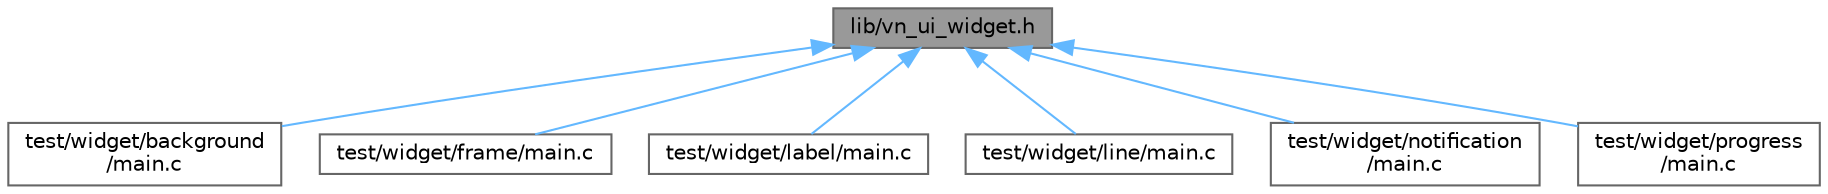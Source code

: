 digraph "lib/vn_ui_widget.h"
{
 // LATEX_PDF_SIZE
  bgcolor="transparent";
  edge [fontname=Helvetica,fontsize=10,labelfontname=Helvetica,labelfontsize=10];
  node [fontname=Helvetica,fontsize=10,shape=box,height=0.2,width=0.4];
  Node1 [id="Node000001",label="lib/vn_ui_widget.h",height=0.2,width=0.4,color="gray40", fillcolor="grey60", style="filled", fontcolor="black",tooltip=" "];
  Node1 -> Node2 [id="edge1_Node000001_Node000002",dir="back",color="steelblue1",style="solid",tooltip=" "];
  Node2 [id="Node000002",label="test/widget/background\l/main.c",height=0.2,width=0.4,color="grey40", fillcolor="white", style="filled",URL="$widget_2background_2main_8c.html",tooltip=" "];
  Node1 -> Node3 [id="edge2_Node000001_Node000003",dir="back",color="steelblue1",style="solid",tooltip=" "];
  Node3 [id="Node000003",label="test/widget/frame/main.c",height=0.2,width=0.4,color="grey40", fillcolor="white", style="filled",URL="$widget_2frame_2main_8c.html",tooltip=" "];
  Node1 -> Node4 [id="edge3_Node000001_Node000004",dir="back",color="steelblue1",style="solid",tooltip=" "];
  Node4 [id="Node000004",label="test/widget/label/main.c",height=0.2,width=0.4,color="grey40", fillcolor="white", style="filled",URL="$widget_2label_2main_8c.html",tooltip=" "];
  Node1 -> Node5 [id="edge4_Node000001_Node000005",dir="back",color="steelblue1",style="solid",tooltip=" "];
  Node5 [id="Node000005",label="test/widget/line/main.c",height=0.2,width=0.4,color="grey40", fillcolor="white", style="filled",URL="$widget_2line_2main_8c.html",tooltip=" "];
  Node1 -> Node6 [id="edge5_Node000001_Node000006",dir="back",color="steelblue1",style="solid",tooltip=" "];
  Node6 [id="Node000006",label="test/widget/notification\l/main.c",height=0.2,width=0.4,color="grey40", fillcolor="white", style="filled",URL="$widget_2notification_2main_8c.html",tooltip=" "];
  Node1 -> Node7 [id="edge6_Node000001_Node000007",dir="back",color="steelblue1",style="solid",tooltip=" "];
  Node7 [id="Node000007",label="test/widget/progress\l/main.c",height=0.2,width=0.4,color="grey40", fillcolor="white", style="filled",URL="$widget_2progress_2main_8c.html",tooltip=" "];
}
